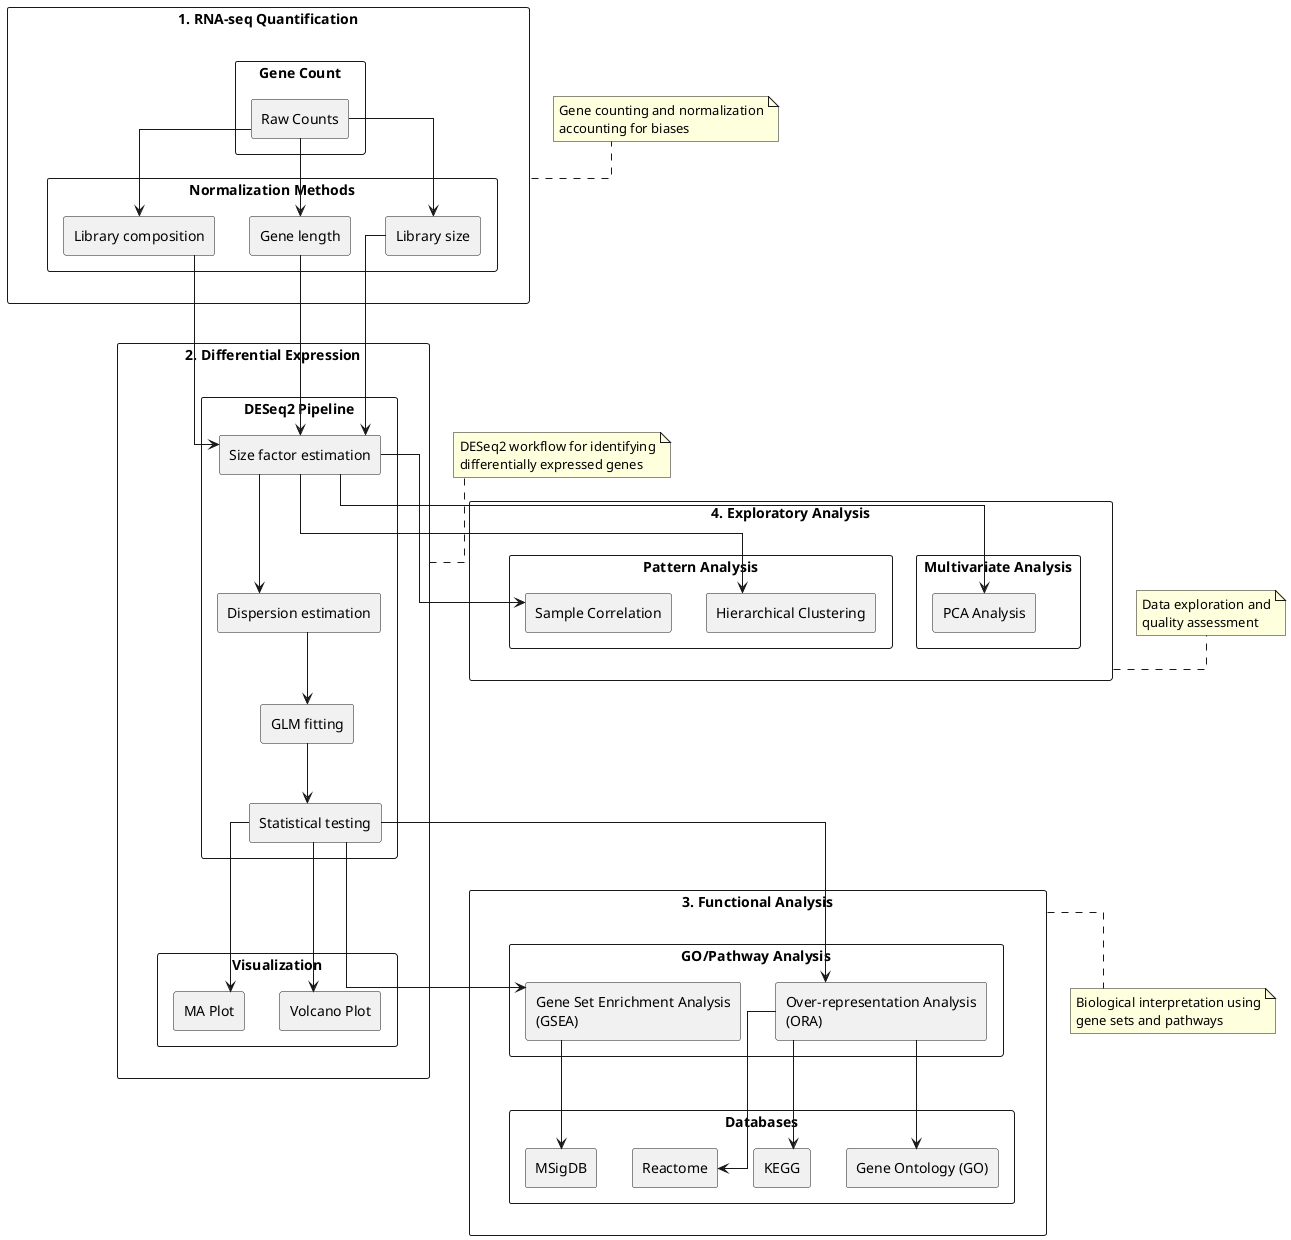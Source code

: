 @startuml
skinparam componentStyle rectangle
skinparam linetype ortho

rectangle "1. RNA-seq Quantification" as quant {
    rectangle "Gene Count" {
        [Raw Counts]
    }
    
    rectangle "Normalization Methods" {
        [Library size]
        [Gene length]
        [Library composition]
    }
}

rectangle "2. Differential Expression" as de {
    rectangle "DESeq2 Pipeline" {
        [Size factor estimation]
        [Dispersion estimation]
        [GLM fitting]
        [Statistical testing]
    }
    
    rectangle "Visualization" {
        [Volcano Plot]
        [MA Plot]
    }
}

rectangle "3. Functional Analysis" as func {
    rectangle "GO/Pathway Analysis" {
        [Over-representation Analysis\n(ORA)]
        [Gene Set Enrichment Analysis\n(GSEA)]
    }
    
    rectangle "Databases" {
        [Gene Ontology (GO)]
        [KEGG]
        [Reactome]
        [MSigDB]
    }
}

rectangle "4. Exploratory Analysis" as explore {
    rectangle "Multivariate Analysis" {
        [PCA Analysis]
    }
    
    rectangle "Pattern Analysis" {
        [Hierarchical Clustering]
        [Sample Correlation]
    }
}

' Connections
[Raw Counts] --> [Library size]
[Raw Counts] --> [Gene length]
[Raw Counts] --> [Library composition]

[Library size] --> [Size factor estimation]
[Gene length] --> [Size factor estimation]
[Library composition] --> [Size factor estimation]

[Size factor estimation] --> [Dispersion estimation]
[Dispersion estimation] --> [GLM fitting]
[GLM fitting] --> [Statistical testing]

[Statistical testing] --> [Volcano Plot]
[Statistical testing] --> [MA Plot]
[Statistical testing] --> [Over-representation Analysis\n(ORA)]
[Statistical testing] --> [Gene Set Enrichment Analysis\n(GSEA)]

[Over-representation Analysis\n(ORA)] --> [Gene Ontology (GO)]
[Over-representation Analysis\n(ORA)] --> [KEGG]
[Over-representation Analysis\n(ORA)] --> [Reactome]
[Gene Set Enrichment Analysis\n(GSEA)] --> [MSigDB]

[Size factor estimation] --> [PCA Analysis]
[Size factor estimation] --> [Hierarchical Clustering]
[Size factor estimation] --> [Sample Correlation]

note right of quant
  Gene counting and normalization
  accounting for biases
end note

note right of de
  DESeq2 workflow for identifying
  differentially expressed genes
end note

note right of func
  Biological interpretation using
  gene sets and pathways
end note

note right of explore
  Data exploration and
  quality assessment
end note

@enduml